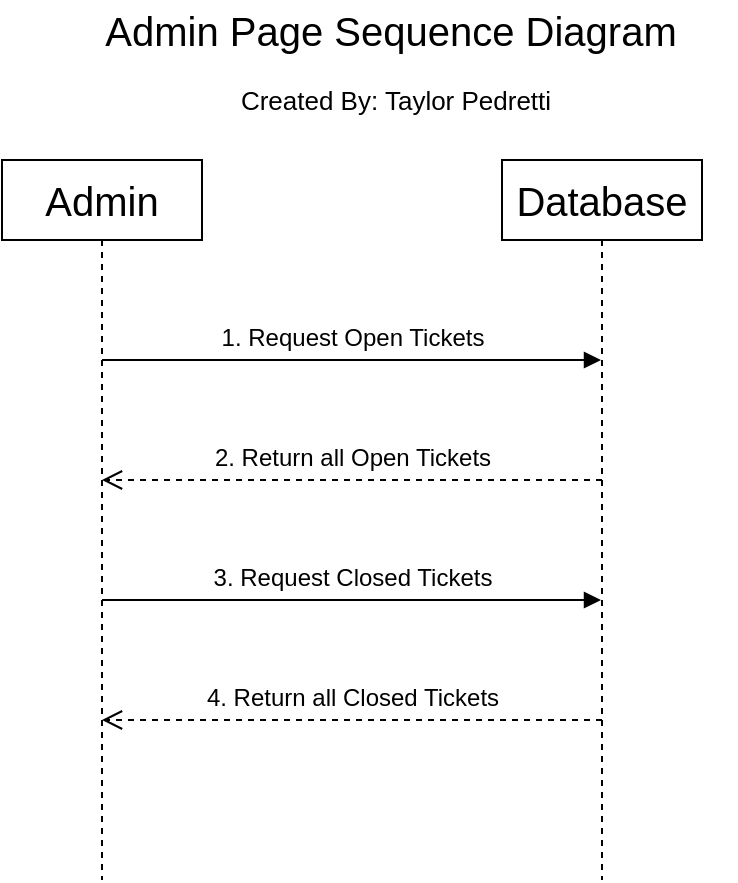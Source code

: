 <mxfile version="12.4.2" type="device" pages="1"><diagram id="6XBY7BQuypays2PgbWho" name="Page-1"><mxGraphModel dx="1422" dy="822" grid="1" gridSize="10" guides="1" tooltips="1" connect="1" arrows="1" fold="1" page="1" pageScale="1" pageWidth="850" pageHeight="1100" math="0" shadow="0"><root><mxCell id="0"/><mxCell id="1" parent="0"/><mxCell id="MgFzSNz2K6eaiU0Qj41e-1" value="Admin Page Sequence Diagram" style="text;html=1;strokeColor=none;fillColor=none;align=center;verticalAlign=middle;whiteSpace=wrap;rounded=0;fontSize=20;" vertex="1" parent="1"><mxGeometry x="252" y="40" width="345" height="30" as="geometry"/></mxCell><mxCell id="MgFzSNz2K6eaiU0Qj41e-2" value="Admin" style="shape=umlLifeline;perimeter=lifelinePerimeter;whiteSpace=wrap;html=1;container=1;collapsible=0;recursiveResize=0;outlineConnect=0;fontSize=20;" vertex="1" parent="1"><mxGeometry x="230" y="120" width="100" height="360" as="geometry"/></mxCell><mxCell id="MgFzSNz2K6eaiU0Qj41e-6" value="&lt;span style=&quot;font-size: 12px&quot;&gt;3. Request Closed Tickets&lt;/span&gt;" style="html=1;verticalAlign=bottom;endArrow=block;fontSize=20;" edge="1" parent="MgFzSNz2K6eaiU0Qj41e-2" target="MgFzSNz2K6eaiU0Qj41e-3"><mxGeometry width="80" relative="1" as="geometry"><mxPoint x="50" y="220" as="sourcePoint"/><mxPoint x="130" y="220" as="targetPoint"/></mxGeometry></mxCell><mxCell id="MgFzSNz2K6eaiU0Qj41e-3" value="Database" style="shape=umlLifeline;perimeter=lifelinePerimeter;whiteSpace=wrap;html=1;container=1;collapsible=0;recursiveResize=0;outlineConnect=0;fontSize=20;" vertex="1" parent="1"><mxGeometry x="480" y="120" width="100" height="360" as="geometry"/></mxCell><mxCell id="MgFzSNz2K6eaiU0Qj41e-4" value="&lt;font style=&quot;font-size: 12px&quot;&gt;1. Request Open Tickets&lt;/font&gt;" style="html=1;verticalAlign=bottom;endArrow=block;fontSize=20;" edge="1" parent="1" target="MgFzSNz2K6eaiU0Qj41e-3"><mxGeometry width="80" relative="1" as="geometry"><mxPoint x="280" y="220" as="sourcePoint"/><mxPoint x="360" y="220" as="targetPoint"/></mxGeometry></mxCell><mxCell id="MgFzSNz2K6eaiU0Qj41e-5" value="&lt;font style=&quot;font-size: 12px&quot;&gt;2. Return all Open Tickets&lt;/font&gt;" style="html=1;verticalAlign=bottom;endArrow=open;dashed=1;endSize=8;fontSize=20;" edge="1" parent="1" target="MgFzSNz2K6eaiU0Qj41e-2"><mxGeometry relative="1" as="geometry"><mxPoint x="530" y="280" as="sourcePoint"/><mxPoint x="450" y="280" as="targetPoint"/></mxGeometry></mxCell><mxCell id="MgFzSNz2K6eaiU0Qj41e-7" value="&lt;font style=&quot;font-size: 12px&quot;&gt;4. Return all Closed Tickets&lt;/font&gt;" style="html=1;verticalAlign=bottom;endArrow=open;dashed=1;endSize=8;fontSize=20;" edge="1" parent="1" target="MgFzSNz2K6eaiU0Qj41e-2"><mxGeometry relative="1" as="geometry"><mxPoint x="530" y="400" as="sourcePoint"/><mxPoint x="450" y="400" as="targetPoint"/></mxGeometry></mxCell><mxCell id="MgFzSNz2K6eaiU0Qj41e-8" value="Created By: Taylor Pedretti" style="text;html=1;strokeColor=none;fillColor=none;align=center;verticalAlign=middle;whiteSpace=wrap;rounded=0;fontSize=13;" vertex="1" parent="1"><mxGeometry x="257" y="80" width="340" height="20" as="geometry"/></mxCell></root></mxGraphModel></diagram></mxfile>